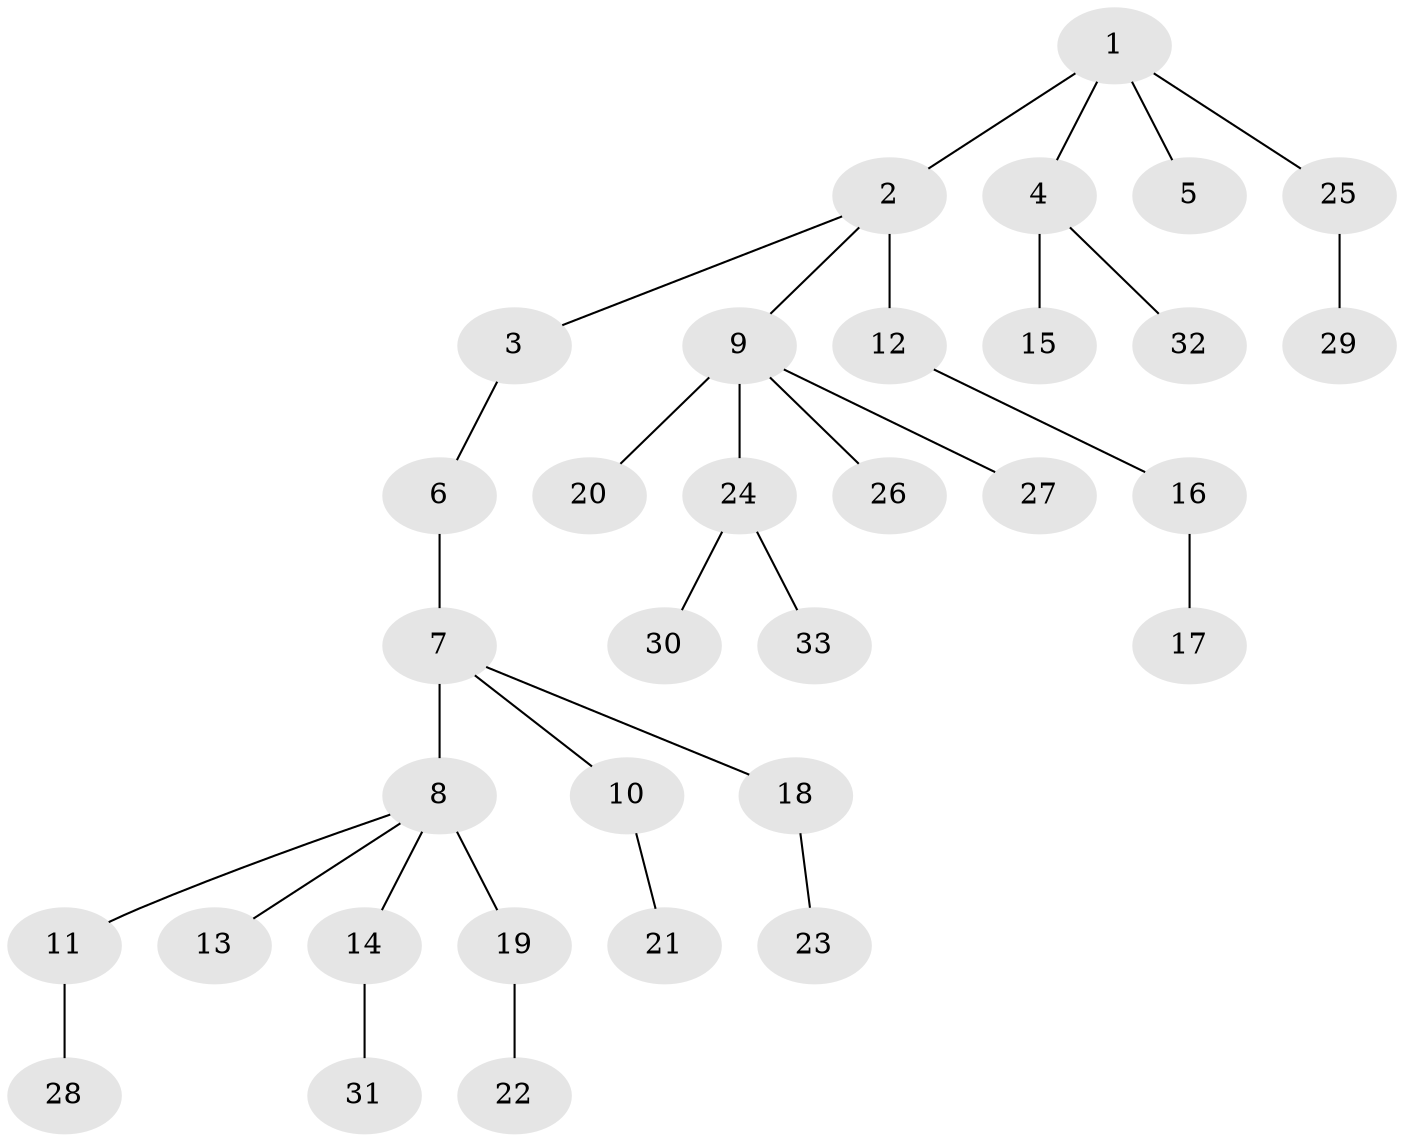 // original degree distribution, {4: 0.07575757575757576, 2: 0.30303030303030304, 3: 0.09090909090909091, 8: 0.015151515151515152, 7: 0.015151515151515152, 5: 0.015151515151515152, 1: 0.48484848484848486}
// Generated by graph-tools (version 1.1) at 2025/36/03/09/25 02:36:45]
// undirected, 33 vertices, 32 edges
graph export_dot {
graph [start="1"]
  node [color=gray90,style=filled];
  1;
  2;
  3;
  4;
  5;
  6;
  7;
  8;
  9;
  10;
  11;
  12;
  13;
  14;
  15;
  16;
  17;
  18;
  19;
  20;
  21;
  22;
  23;
  24;
  25;
  26;
  27;
  28;
  29;
  30;
  31;
  32;
  33;
  1 -- 2 [weight=1.0];
  1 -- 4 [weight=1.0];
  1 -- 5 [weight=1.0];
  1 -- 25 [weight=1.0];
  2 -- 3 [weight=1.0];
  2 -- 9 [weight=1.0];
  2 -- 12 [weight=3.0];
  3 -- 6 [weight=1.0];
  4 -- 15 [weight=1.0];
  4 -- 32 [weight=1.0];
  6 -- 7 [weight=1.0];
  7 -- 8 [weight=3.0];
  7 -- 10 [weight=1.0];
  7 -- 18 [weight=1.0];
  8 -- 11 [weight=1.0];
  8 -- 13 [weight=1.0];
  8 -- 14 [weight=1.0];
  8 -- 19 [weight=1.0];
  9 -- 20 [weight=2.0];
  9 -- 24 [weight=1.0];
  9 -- 26 [weight=1.0];
  9 -- 27 [weight=1.0];
  10 -- 21 [weight=1.0];
  11 -- 28 [weight=1.0];
  12 -- 16 [weight=1.0];
  14 -- 31 [weight=1.0];
  16 -- 17 [weight=1.0];
  18 -- 23 [weight=1.0];
  19 -- 22 [weight=1.0];
  24 -- 30 [weight=1.0];
  24 -- 33 [weight=1.0];
  25 -- 29 [weight=1.0];
}
